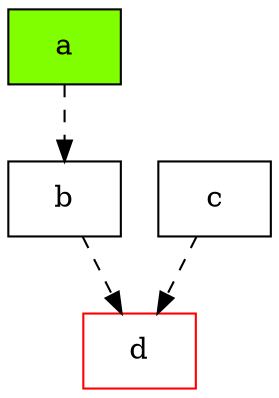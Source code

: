 digraph abc{
node [shape="record"];
edge [style="dashed"];

a[style="filled", color="black", fillcolor="chartreuse"];
b;
c;
d[color="red"];
 
a -> b;
b -> d;
c -> d;
}

